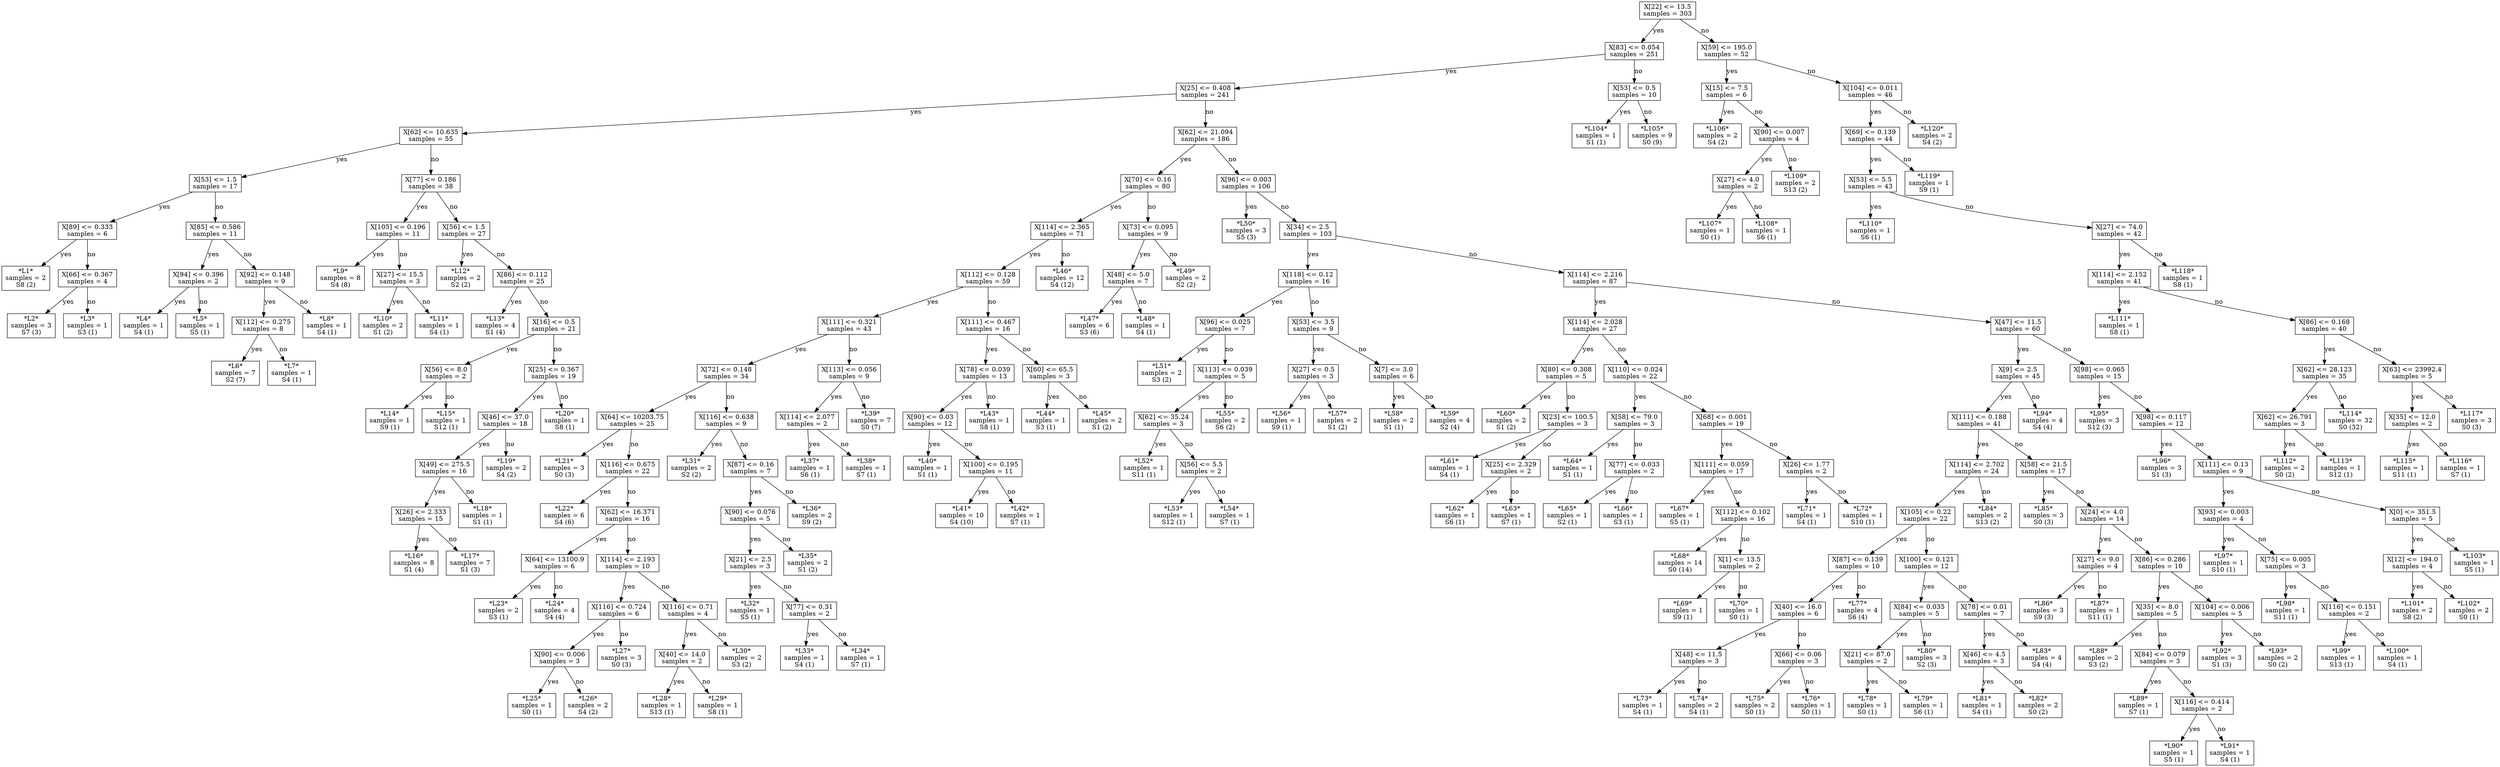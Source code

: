digraph Tree {
node [shape=box] ;
0 [label="X[22] <= 13.5\nsamples = 303\n"] ;
1 [label="X[83] <= 0.054\nsamples = 251\n"] ;
0 -> 1 [label="yes"];
2 [label="X[25] <= 0.408\nsamples = 241\n"] ;
1 -> 2 [label="yes"];
3 [label="X[62] <= 10.635\nsamples = 55\n"] ;
2 -> 3 [label="yes"];
4 [label="X[53] <= 1.5\nsamples = 17\n"] ;
3 -> 4 [label="yes"];
5 [label="X[89] <= 0.333\nsamples = 6\n"] ;
4 -> 5 [label="yes"];
6 [label="*L1*\nsamples = 2\nS8 (2)\n"] ;
5 -> 6 [label="yes"];
7 [label="X[66] <= 0.367\nsamples = 4\n"] ;
5 -> 7 [label="no"];
8 [label="*L2*\nsamples = 3\nS7 (3)\n"] ;
7 -> 8 [label="yes"];
9 [label="*L3*\nsamples = 1\nS3 (1)\n"] ;
7 -> 9 [label="no"];
10 [label="X[85] <= 0.586\nsamples = 11\n"] ;
4 -> 10 [label="no"];
11 [label="X[94] <= 0.396\nsamples = 2\n"] ;
10 -> 11 [label="yes"];
12 [label="*L4*\nsamples = 1\nS4 (1)\n"] ;
11 -> 12 [label="yes"];
13 [label="*L5*\nsamples = 1\nS5 (1)\n"] ;
11 -> 13 [label="no"];
14 [label="X[92] <= 0.148\nsamples = 9\n"] ;
10 -> 14 [label="no"];
15 [label="X[112] <= 0.275\nsamples = 8\n"] ;
14 -> 15 [label="yes"];
16 [label="*L6*\nsamples = 7\nS2 (7)\n"] ;
15 -> 16 [label="yes"];
17 [label="*L7*\nsamples = 1\nS4 (1)\n"] ;
15 -> 17 [label="no"];
18 [label="*L8*\nsamples = 1\nS4 (1)\n"] ;
14 -> 18 [label="no"];
19 [label="X[77] <= 0.186\nsamples = 38\n"] ;
3 -> 19 [label="no"];
20 [label="X[105] <= 0.196\nsamples = 11\n"] ;
19 -> 20 [label="yes"];
21 [label="*L9*\nsamples = 8\nS4 (8)\n"] ;
20 -> 21 [label="yes"];
22 [label="X[27] <= 15.5\nsamples = 3\n"] ;
20 -> 22 [label="no"];
23 [label="*L10*\nsamples = 2\nS1 (2)\n"] ;
22 -> 23 [label="yes"];
24 [label="*L11*\nsamples = 1\nS4 (1)\n"] ;
22 -> 24 [label="no"];
25 [label="X[56] <= 1.5\nsamples = 27\n"] ;
19 -> 25 [label="no"];
26 [label="*L12*\nsamples = 2\nS2 (2)\n"] ;
25 -> 26 [label="yes"];
27 [label="X[86] <= 0.112\nsamples = 25\n"] ;
25 -> 27 [label="no"];
28 [label="*L13*\nsamples = 4\nS1 (4)\n"] ;
27 -> 28 [label="yes"];
29 [label="X[16] <= 0.5\nsamples = 21\n"] ;
27 -> 29 [label="no"];
30 [label="X[56] <= 8.0\nsamples = 2\n"] ;
29 -> 30 [label="yes"];
31 [label="*L14*\nsamples = 1\nS9 (1)\n"] ;
30 -> 31 [label="yes"];
32 [label="*L15*\nsamples = 1\nS12 (1)\n"] ;
30 -> 32 [label="no"];
33 [label="X[25] <= 0.367\nsamples = 19\n"] ;
29 -> 33 [label="no"];
34 [label="X[46] <= 37.0\nsamples = 18\n"] ;
33 -> 34 [label="yes"];
35 [label="X[49] <= 275.5\nsamples = 16\n"] ;
34 -> 35 [label="yes"];
36 [label="X[26] <= 2.333\nsamples = 15\n"] ;
35 -> 36 [label="yes"];
37 [label="*L16*\nsamples = 8\nS1 (4)\n"] ;
36 -> 37 [label="yes"];
38 [label="*L17*\nsamples = 7\nS1 (3)\n"] ;
36 -> 38 [label="no"];
39 [label="*L18*\nsamples = 1\nS1 (1)\n"] ;
35 -> 39 [label="no"];
40 [label="*L19*\nsamples = 2\nS4 (2)\n"] ;
34 -> 40 [label="no"];
41 [label="*L20*\nsamples = 1\nS8 (1)\n"] ;
33 -> 41 [label="no"];
42 [label="X[62] <= 21.094\nsamples = 186\n"] ;
2 -> 42 [label="no"];
43 [label="X[70] <= 0.16\nsamples = 80\n"] ;
42 -> 43 [label="yes"];
44 [label="X[114] <= 2.365\nsamples = 71\n"] ;
43 -> 44 [label="yes"];
45 [label="X[112] <= 0.128\nsamples = 59\n"] ;
44 -> 45 [label="yes"];
46 [label="X[111] <= 0.321\nsamples = 43\n"] ;
45 -> 46 [label="yes"];
47 [label="X[72] <= 0.148\nsamples = 34\n"] ;
46 -> 47 [label="yes"];
48 [label="X[64] <= 10203.75\nsamples = 25\n"] ;
47 -> 48 [label="yes"];
49 [label="*L21*\nsamples = 3\nS0 (3)\n"] ;
48 -> 49 [label="yes"];
50 [label="X[116] <= 0.675\nsamples = 22\n"] ;
48 -> 50 [label="no"];
51 [label="*L22*\nsamples = 6\nS4 (6)\n"] ;
50 -> 51 [label="yes"];
52 [label="X[62] <= 16.371\nsamples = 16\n"] ;
50 -> 52 [label="no"];
53 [label="X[64] <= 13100.9\nsamples = 6\n"] ;
52 -> 53 [label="yes"];
54 [label="*L23*\nsamples = 2\nS3 (1)\n"] ;
53 -> 54 [label="yes"];
55 [label="*L24*\nsamples = 4\nS4 (4)\n"] ;
53 -> 55 [label="no"];
56 [label="X[114] <= 2.193\nsamples = 10\n"] ;
52 -> 56 [label="no"];
57 [label="X[116] <= 0.724\nsamples = 6\n"] ;
56 -> 57 [label="yes"];
58 [label="X[90] <= 0.006\nsamples = 3\n"] ;
57 -> 58 [label="yes"];
59 [label="*L25*\nsamples = 1\nS0 (1)\n"] ;
58 -> 59 [label="yes"];
60 [label="*L26*\nsamples = 2\nS4 (2)\n"] ;
58 -> 60 [label="no"];
61 [label="*L27*\nsamples = 3\nS0 (3)\n"] ;
57 -> 61 [label="no"];
62 [label="X[116] <= 0.71\nsamples = 4\n"] ;
56 -> 62 [label="no"];
63 [label="X[40] <= 14.0\nsamples = 2\n"] ;
62 -> 63 [label="yes"];
64 [label="*L28*\nsamples = 1\nS13 (1)\n"] ;
63 -> 64 [label="yes"];
65 [label="*L29*\nsamples = 1\nS8 (1)\n"] ;
63 -> 65 [label="no"];
66 [label="*L30*\nsamples = 2\nS3 (2)\n"] ;
62 -> 66 [label="no"];
67 [label="X[116] <= 0.638\nsamples = 9\n"] ;
47 -> 67 [label="no"];
68 [label="*L31*\nsamples = 2\nS2 (2)\n"] ;
67 -> 68 [label="yes"];
69 [label="X[87] <= 0.16\nsamples = 7\n"] ;
67 -> 69 [label="no"];
70 [label="X[90] <= 0.076\nsamples = 5\n"] ;
69 -> 70 [label="yes"];
71 [label="X[21] <= 2.5\nsamples = 3\n"] ;
70 -> 71 [label="yes"];
72 [label="*L32*\nsamples = 1\nS5 (1)\n"] ;
71 -> 72 [label="yes"];
73 [label="X[77] <= 0.31\nsamples = 2\n"] ;
71 -> 73 [label="no"];
74 [label="*L33*\nsamples = 1\nS4 (1)\n"] ;
73 -> 74 [label="yes"];
75 [label="*L34*\nsamples = 1\nS7 (1)\n"] ;
73 -> 75 [label="no"];
76 [label="*L35*\nsamples = 2\nS1 (2)\n"] ;
70 -> 76 [label="no"];
77 [label="*L36*\nsamples = 2\nS9 (2)\n"] ;
69 -> 77 [label="no"];
78 [label="X[113] <= 0.056\nsamples = 9\n"] ;
46 -> 78 [label="no"];
79 [label="X[114] <= 2.077\nsamples = 2\n"] ;
78 -> 79 [label="yes"];
80 [label="*L37*\nsamples = 1\nS6 (1)\n"] ;
79 -> 80 [label="yes"];
81 [label="*L38*\nsamples = 1\nS7 (1)\n"] ;
79 -> 81 [label="no"];
82 [label="*L39*\nsamples = 7\nS0 (7)\n"] ;
78 -> 82 [label="no"];
83 [label="X[111] <= 0.467\nsamples = 16\n"] ;
45 -> 83 [label="no"];
84 [label="X[78] <= 0.039\nsamples = 13\n"] ;
83 -> 84 [label="yes"];
85 [label="X[90] <= 0.03\nsamples = 12\n"] ;
84 -> 85 [label="yes"];
86 [label="*L40*\nsamples = 1\nS1 (1)\n"] ;
85 -> 86 [label="yes"];
87 [label="X[100] <= 0.195\nsamples = 11\n"] ;
85 -> 87 [label="no"];
88 [label="*L41*\nsamples = 10\nS4 (10)\n"] ;
87 -> 88 [label="yes"];
89 [label="*L42*\nsamples = 1\nS7 (1)\n"] ;
87 -> 89 [label="no"];
90 [label="*L43*\nsamples = 1\nS8 (1)\n"] ;
84 -> 90 [label="no"];
91 [label="X[60] <= 65.5\nsamples = 3\n"] ;
83 -> 91 [label="no"];
92 [label="*L44*\nsamples = 1\nS3 (1)\n"] ;
91 -> 92 [label="yes"];
93 [label="*L45*\nsamples = 2\nS1 (2)\n"] ;
91 -> 93 [label="no"];
94 [label="*L46*\nsamples = 12\nS4 (12)\n"] ;
44 -> 94 [label="no"];
95 [label="X[73] <= 0.095\nsamples = 9\n"] ;
43 -> 95 [label="no"];
96 [label="X[48] <= 5.0\nsamples = 7\n"] ;
95 -> 96 [label="yes"];
97 [label="*L47*\nsamples = 6\nS3 (6)\n"] ;
96 -> 97 [label="yes"];
98 [label="*L48*\nsamples = 1\nS4 (1)\n"] ;
96 -> 98 [label="no"];
99 [label="*L49*\nsamples = 2\nS2 (2)\n"] ;
95 -> 99 [label="no"];
100 [label="X[96] <= 0.003\nsamples = 106\n"] ;
42 -> 100 [label="no"];
101 [label="*L50*\nsamples = 3\nS5 (3)\n"] ;
100 -> 101 [label="yes"];
102 [label="X[34] <= 2.5\nsamples = 103\n"] ;
100 -> 102 [label="no"];
103 [label="X[118] <= 0.12\nsamples = 16\n"] ;
102 -> 103 [label="yes"];
104 [label="X[96] <= 0.025\nsamples = 7\n"] ;
103 -> 104 [label="yes"];
105 [label="*L51*\nsamples = 2\nS3 (2)\n"] ;
104 -> 105 [label="yes"];
106 [label="X[113] <= 0.039\nsamples = 5\n"] ;
104 -> 106 [label="no"];
107 [label="X[62] <= 35.24\nsamples = 3\n"] ;
106 -> 107 [label="yes"];
108 [label="*L52*\nsamples = 1\nS11 (1)\n"] ;
107 -> 108 [label="yes"];
109 [label="X[56] <= 5.5\nsamples = 2\n"] ;
107 -> 109 [label="no"];
110 [label="*L53*\nsamples = 1\nS12 (1)\n"] ;
109 -> 110 [label="yes"];
111 [label="*L54*\nsamples = 1\nS7 (1)\n"] ;
109 -> 111 [label="no"];
112 [label="*L55*\nsamples = 2\nS6 (2)\n"] ;
106 -> 112 [label="no"];
113 [label="X[53] <= 3.5\nsamples = 9\n"] ;
103 -> 113 [label="no"];
114 [label="X[27] <= 0.5\nsamples = 3\n"] ;
113 -> 114 [label="yes"];
115 [label="*L56*\nsamples = 1\nS9 (1)\n"] ;
114 -> 115 [label="yes"];
116 [label="*L57*\nsamples = 2\nS1 (2)\n"] ;
114 -> 116 [label="no"];
117 [label="X[7] <= 3.0\nsamples = 6\n"] ;
113 -> 117 [label="no"];
118 [label="*L58*\nsamples = 2\nS1 (1)\n"] ;
117 -> 118 [label="yes"];
119 [label="*L59*\nsamples = 4\nS2 (4)\n"] ;
117 -> 119 [label="no"];
120 [label="X[114] <= 2.216\nsamples = 87\n"] ;
102 -> 120 [label="no"];
121 [label="X[114] <= 2.028\nsamples = 27\n"] ;
120 -> 121 [label="yes"];
122 [label="X[80] <= 0.308\nsamples = 5\n"] ;
121 -> 122 [label="yes"];
123 [label="*L60*\nsamples = 2\nS1 (2)\n"] ;
122 -> 123 [label="yes"];
124 [label="X[23] <= 100.5\nsamples = 3\n"] ;
122 -> 124 [label="no"];
125 [label="*L61*\nsamples = 1\nS4 (1)\n"] ;
124 -> 125 [label="yes"];
126 [label="X[25] <= 2.329\nsamples = 2\n"] ;
124 -> 126 [label="no"];
127 [label="*L62*\nsamples = 1\nS6 (1)\n"] ;
126 -> 127 [label="yes"];
128 [label="*L63*\nsamples = 1\nS7 (1)\n"] ;
126 -> 128 [label="no"];
129 [label="X[110] <= 0.024\nsamples = 22\n"] ;
121 -> 129 [label="no"];
130 [label="X[58] <= 79.0\nsamples = 3\n"] ;
129 -> 130 [label="yes"];
131 [label="*L64*\nsamples = 1\nS1 (1)\n"] ;
130 -> 131 [label="yes"];
132 [label="X[77] <= 0.033\nsamples = 2\n"] ;
130 -> 132 [label="no"];
133 [label="*L65*\nsamples = 1\nS2 (1)\n"] ;
132 -> 133 [label="yes"];
134 [label="*L66*\nsamples = 1\nS3 (1)\n"] ;
132 -> 134 [label="no"];
135 [label="X[68] <= 0.001\nsamples = 19\n"] ;
129 -> 135 [label="no"];
136 [label="X[111] <= 0.059\nsamples = 17\n"] ;
135 -> 136 [label="yes"];
137 [label="*L67*\nsamples = 1\nS5 (1)\n"] ;
136 -> 137 [label="yes"];
138 [label="X[112] <= 0.102\nsamples = 16\n"] ;
136 -> 138 [label="no"];
139 [label="*L68*\nsamples = 14\nS0 (14)\n"] ;
138 -> 139 [label="yes"];
140 [label="X[1] <= 13.5\nsamples = 2\n"] ;
138 -> 140 [label="no"];
141 [label="*L69*\nsamples = 1\nS9 (1)\n"] ;
140 -> 141 [label="yes"];
142 [label="*L70*\nsamples = 1\nS0 (1)\n"] ;
140 -> 142 [label="no"];
143 [label="X[26] <= 1.77\nsamples = 2\n"] ;
135 -> 143 [label="no"];
144 [label="*L71*\nsamples = 1\nS4 (1)\n"] ;
143 -> 144 [label="yes"];
145 [label="*L72*\nsamples = 1\nS10 (1)\n"] ;
143 -> 145 [label="no"];
146 [label="X[47] <= 11.5\nsamples = 60\n"] ;
120 -> 146 [label="no"];
147 [label="X[9] <= 2.5\nsamples = 45\n"] ;
146 -> 147 [label="yes"];
148 [label="X[111] <= 0.188\nsamples = 41\n"] ;
147 -> 148 [label="yes"];
149 [label="X[114] <= 2.702\nsamples = 24\n"] ;
148 -> 149 [label="yes"];
150 [label="X[105] <= 0.22\nsamples = 22\n"] ;
149 -> 150 [label="yes"];
151 [label="X[87] <= 0.139\nsamples = 10\n"] ;
150 -> 151 [label="yes"];
152 [label="X[40] <= 16.0\nsamples = 6\n"] ;
151 -> 152 [label="yes"];
153 [label="X[48] <= 11.5\nsamples = 3\n"] ;
152 -> 153 [label="yes"];
154 [label="*L73*\nsamples = 1\nS4 (1)\n"] ;
153 -> 154 [label="yes"];
155 [label="*L74*\nsamples = 2\nS4 (1)\n"] ;
153 -> 155 [label="no"];
156 [label="X[66] <= 0.06\nsamples = 3\n"] ;
152 -> 156 [label="no"];
157 [label="*L75*\nsamples = 2\nS0 (1)\n"] ;
156 -> 157 [label="yes"];
158 [label="*L76*\nsamples = 1\nS0 (1)\n"] ;
156 -> 158 [label="no"];
159 [label="*L77*\nsamples = 4\nS6 (4)\n"] ;
151 -> 159 [label="no"];
160 [label="X[100] <= 0.121\nsamples = 12\n"] ;
150 -> 160 [label="no"];
161 [label="X[84] <= 0.035\nsamples = 5\n"] ;
160 -> 161 [label="yes"];
162 [label="X[21] <= 87.0\nsamples = 2\n"] ;
161 -> 162 [label="yes"];
163 [label="*L78*\nsamples = 1\nS0 (1)\n"] ;
162 -> 163 [label="yes"];
164 [label="*L79*\nsamples = 1\nS6 (1)\n"] ;
162 -> 164 [label="no"];
165 [label="*L80*\nsamples = 3\nS2 (3)\n"] ;
161 -> 165 [label="no"];
166 [label="X[78] <= 0.01\nsamples = 7\n"] ;
160 -> 166 [label="no"];
167 [label="X[46] <= 4.5\nsamples = 3\n"] ;
166 -> 167 [label="yes"];
168 [label="*L81*\nsamples = 1\nS4 (1)\n"] ;
167 -> 168 [label="yes"];
169 [label="*L82*\nsamples = 2\nS0 (2)\n"] ;
167 -> 169 [label="no"];
170 [label="*L83*\nsamples = 4\nS4 (4)\n"] ;
166 -> 170 [label="no"];
171 [label="*L84*\nsamples = 2\nS13 (2)\n"] ;
149 -> 171 [label="no"];
172 [label="X[58] <= 21.5\nsamples = 17\n"] ;
148 -> 172 [label="no"];
173 [label="*L85*\nsamples = 3\nS0 (3)\n"] ;
172 -> 173 [label="yes"];
174 [label="X[24] <= 4.0\nsamples = 14\n"] ;
172 -> 174 [label="no"];
175 [label="X[27] <= 9.0\nsamples = 4\n"] ;
174 -> 175 [label="yes"];
176 [label="*L86*\nsamples = 3\nS9 (3)\n"] ;
175 -> 176 [label="yes"];
177 [label="*L87*\nsamples = 1\nS11 (1)\n"] ;
175 -> 177 [label="no"];
178 [label="X[86] <= 0.286\nsamples = 10\n"] ;
174 -> 178 [label="no"];
179 [label="X[35] <= 8.0\nsamples = 5\n"] ;
178 -> 179 [label="yes"];
180 [label="*L88*\nsamples = 2\nS3 (2)\n"] ;
179 -> 180 [label="yes"];
181 [label="X[84] <= 0.079\nsamples = 3\n"] ;
179 -> 181 [label="no"];
182 [label="*L89*\nsamples = 1\nS7 (1)\n"] ;
181 -> 182 [label="yes"];
183 [label="X[116] <= 0.414\nsamples = 2\n"] ;
181 -> 183 [label="no"];
184 [label="*L90*\nsamples = 1\nS5 (1)\n"] ;
183 -> 184 [label="yes"];
185 [label="*L91*\nsamples = 1\nS4 (1)\n"] ;
183 -> 185 [label="no"];
186 [label="X[104] <= 0.006\nsamples = 5\n"] ;
178 -> 186 [label="no"];
187 [label="*L92*\nsamples = 3\nS1 (3)\n"] ;
186 -> 187 [label="yes"];
188 [label="*L93*\nsamples = 2\nS0 (2)\n"] ;
186 -> 188 [label="no"];
189 [label="*L94*\nsamples = 4\nS4 (4)\n"] ;
147 -> 189 [label="no"];
190 [label="X[98] <= 0.065\nsamples = 15\n"] ;
146 -> 190 [label="no"];
191 [label="*L95*\nsamples = 3\nS12 (3)\n"] ;
190 -> 191 [label="yes"];
192 [label="X[98] <= 0.117\nsamples = 12\n"] ;
190 -> 192 [label="no"];
193 [label="*L96*\nsamples = 3\nS1 (3)\n"] ;
192 -> 193 [label="yes"];
194 [label="X[111] <= 0.13\nsamples = 9\n"] ;
192 -> 194 [label="no"];
195 [label="X[93] <= 0.003\nsamples = 4\n"] ;
194 -> 195 [label="yes"];
196 [label="*L97*\nsamples = 1\nS10 (1)\n"] ;
195 -> 196 [label="yes"];
197 [label="X[75] <= 0.005\nsamples = 3\n"] ;
195 -> 197 [label="no"];
198 [label="*L98*\nsamples = 1\nS11 (1)\n"] ;
197 -> 198 [label="yes"];
199 [label="X[116] <= 0.151\nsamples = 2\n"] ;
197 -> 199 [label="no"];
200 [label="*L99*\nsamples = 1\nS13 (1)\n"] ;
199 -> 200 [label="yes"];
201 [label="*L100*\nsamples = 1\nS4 (1)\n"] ;
199 -> 201 [label="no"];
202 [label="X[0] <= 351.5\nsamples = 5\n"] ;
194 -> 202 [label="no"];
203 [label="X[12] <= 194.0\nsamples = 4\n"] ;
202 -> 203 [label="yes"];
204 [label="*L101*\nsamples = 2\nS8 (2)\n"] ;
203 -> 204 [label="yes"];
205 [label="*L102*\nsamples = 2\nS0 (1)\n"] ;
203 -> 205 [label="no"];
206 [label="*L103*\nsamples = 1\nS5 (1)\n"] ;
202 -> 206 [label="no"];
207 [label="X[53] <= 0.5\nsamples = 10\n"] ;
1 -> 207 [label="no"];
208 [label="*L104*\nsamples = 1\nS1 (1)\n"] ;
207 -> 208 [label="yes"];
209 [label="*L105*\nsamples = 9\nS0 (9)\n"] ;
207 -> 209 [label="no"];
210 [label="X[59] <= 195.0\nsamples = 52\n"] ;
0 -> 210 [label="no"];
211 [label="X[15] <= 7.5\nsamples = 6\n"] ;
210 -> 211 [label="yes"];
212 [label="*L106*\nsamples = 2\nS4 (2)\n"] ;
211 -> 212 [label="yes"];
213 [label="X[90] <= 0.007\nsamples = 4\n"] ;
211 -> 213 [label="no"];
214 [label="X[27] <= 4.0\nsamples = 2\n"] ;
213 -> 214 [label="yes"];
215 [label="*L107*\nsamples = 1\nS0 (1)\n"] ;
214 -> 215 [label="yes"];
216 [label="*L108*\nsamples = 1\nS6 (1)\n"] ;
214 -> 216 [label="no"];
217 [label="*L109*\nsamples = 2\nS13 (2)\n"] ;
213 -> 217 [label="no"];
218 [label="X[104] <= 0.011\nsamples = 46\n"] ;
210 -> 218 [label="no"];
219 [label="X[69] <= 0.139\nsamples = 44\n"] ;
218 -> 219 [label="yes"];
220 [label="X[53] <= 5.5\nsamples = 43\n"] ;
219 -> 220 [label="yes"];
221 [label="*L110*\nsamples = 1\nS6 (1)\n"] ;
220 -> 221 [label="yes"];
222 [label="X[27] <= 74.0\nsamples = 42\n"] ;
220 -> 222 [label="no"];
223 [label="X[114] <= 2.152\nsamples = 41\n"] ;
222 -> 223 [label="yes"];
224 [label="*L111*\nsamples = 1\nS8 (1)\n"] ;
223 -> 224 [label="yes"];
225 [label="X[86] <= 0.168\nsamples = 40\n"] ;
223 -> 225 [label="no"];
226 [label="X[62] <= 28.123\nsamples = 35\n"] ;
225 -> 226 [label="yes"];
227 [label="X[62] <= 26.791\nsamples = 3\n"] ;
226 -> 227 [label="yes"];
228 [label="*L112*\nsamples = 2\nS0 (2)\n"] ;
227 -> 228 [label="yes"];
229 [label="*L113*\nsamples = 1\nS12 (1)\n"] ;
227 -> 229 [label="no"];
230 [label="*L114*\nsamples = 32\nS0 (32)\n"] ;
226 -> 230 [label="no"];
231 [label="X[63] <= 23992.4\nsamples = 5\n"] ;
225 -> 231 [label="no"];
232 [label="X[35] <= 12.0\nsamples = 2\n"] ;
231 -> 232 [label="yes"];
233 [label="*L115*\nsamples = 1\nS11 (1)\n"] ;
232 -> 233 [label="yes"];
234 [label="*L116*\nsamples = 1\nS7 (1)\n"] ;
232 -> 234 [label="no"];
235 [label="*L117*\nsamples = 3\nS0 (3)\n"] ;
231 -> 235 [label="no"];
236 [label="*L118*\nsamples = 1\nS8 (1)\n"] ;
222 -> 236 [label="no"];
237 [label="*L119*\nsamples = 1\nS9 (1)\n"] ;
219 -> 237 [label="no"];
238 [label="*L120*\nsamples = 2\nS4 (2)\n"] ;
218 -> 238 [label="no"];
}
